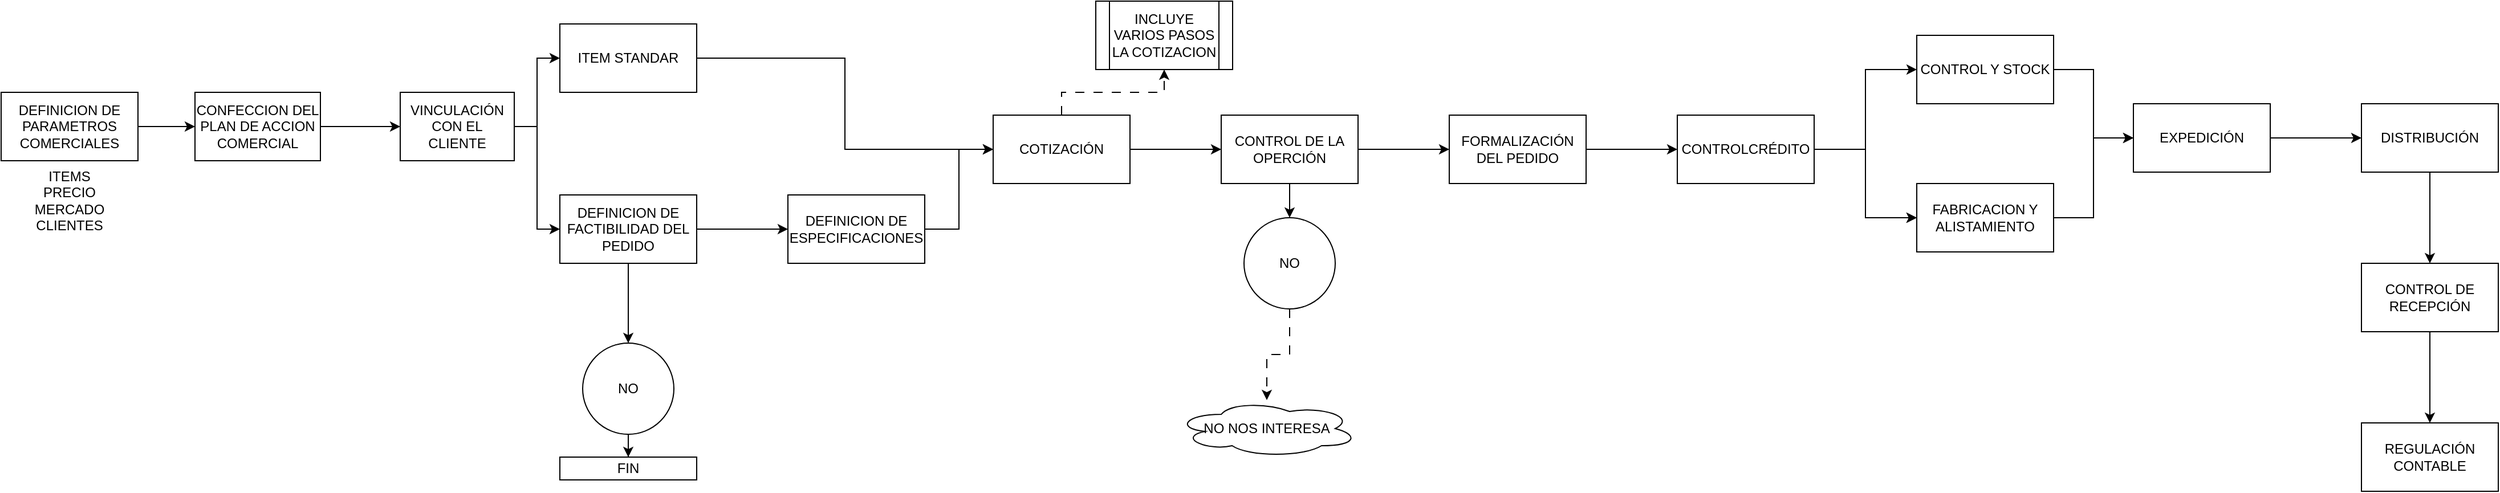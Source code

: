<mxfile version="21.1.8" type="github">
  <diagram name="Página-1" id="Z4SN-9jv6tj0XWmsbIvP">
    <mxGraphModel dx="3445" dy="3519" grid="1" gridSize="10" guides="1" tooltips="1" connect="1" arrows="1" fold="1" page="1" pageScale="1" pageWidth="827" pageHeight="1169" math="0" shadow="0">
      <root>
        <mxCell id="0" />
        <mxCell id="1" parent="0" />
        <mxCell id="u_miC-mIRF3jSmFnrt1c-4" style="edgeStyle=orthogonalEdgeStyle;rounded=0;orthogonalLoop=1;jettySize=auto;html=1;exitX=1;exitY=0.5;exitDx=0;exitDy=0;" edge="1" parent="1" source="u_miC-mIRF3jSmFnrt1c-1" target="u_miC-mIRF3jSmFnrt1c-3">
          <mxGeometry relative="1" as="geometry" />
        </mxCell>
        <mxCell id="u_miC-mIRF3jSmFnrt1c-1" value="DEFINICION DE PARAMETROS COMERCIALES" style="rounded=0;whiteSpace=wrap;html=1;" vertex="1" parent="1">
          <mxGeometry x="30" y="40" width="120" height="60" as="geometry" />
        </mxCell>
        <mxCell id="u_miC-mIRF3jSmFnrt1c-2" value="ITEMS&lt;br&gt;PRECIO&lt;br&gt;MERCADO&lt;br&gt;CLIENTES" style="text;html=1;strokeColor=none;fillColor=none;align=center;verticalAlign=middle;whiteSpace=wrap;rounded=0;" vertex="1" parent="1">
          <mxGeometry x="60" y="120" width="60" height="30" as="geometry" />
        </mxCell>
        <mxCell id="u_miC-mIRF3jSmFnrt1c-6" style="edgeStyle=orthogonalEdgeStyle;rounded=0;orthogonalLoop=1;jettySize=auto;html=1;exitX=1;exitY=0.5;exitDx=0;exitDy=0;entryX=0;entryY=0.5;entryDx=0;entryDy=0;" edge="1" parent="1" source="u_miC-mIRF3jSmFnrt1c-3" target="u_miC-mIRF3jSmFnrt1c-7">
          <mxGeometry relative="1" as="geometry">
            <mxPoint x="380" y="70" as="targetPoint" />
          </mxGeometry>
        </mxCell>
        <mxCell id="u_miC-mIRF3jSmFnrt1c-3" value="CONFECCION DEL PLAN DE ACCION COMERCIAL" style="rounded=0;whiteSpace=wrap;html=1;" vertex="1" parent="1">
          <mxGeometry x="200" y="40" width="110" height="60" as="geometry" />
        </mxCell>
        <mxCell id="u_miC-mIRF3jSmFnrt1c-9" style="edgeStyle=orthogonalEdgeStyle;rounded=0;orthogonalLoop=1;jettySize=auto;html=1;exitX=1;exitY=0.5;exitDx=0;exitDy=0;" edge="1" parent="1" source="u_miC-mIRF3jSmFnrt1c-7" target="u_miC-mIRF3jSmFnrt1c-8">
          <mxGeometry relative="1" as="geometry" />
        </mxCell>
        <mxCell id="u_miC-mIRF3jSmFnrt1c-11" style="edgeStyle=orthogonalEdgeStyle;rounded=0;orthogonalLoop=1;jettySize=auto;html=1;exitX=1;exitY=0.5;exitDx=0;exitDy=0;entryX=0;entryY=0.5;entryDx=0;entryDy=0;" edge="1" parent="1" source="u_miC-mIRF3jSmFnrt1c-7" target="u_miC-mIRF3jSmFnrt1c-10">
          <mxGeometry relative="1" as="geometry" />
        </mxCell>
        <mxCell id="u_miC-mIRF3jSmFnrt1c-7" value="VINCULACIÓN CON EL CLIENTE" style="rounded=0;whiteSpace=wrap;html=1;" vertex="1" parent="1">
          <mxGeometry x="380" y="40" width="100" height="60" as="geometry" />
        </mxCell>
        <mxCell id="u_miC-mIRF3jSmFnrt1c-20" style="edgeStyle=orthogonalEdgeStyle;rounded=0;orthogonalLoop=1;jettySize=auto;html=1;exitX=1;exitY=0.5;exitDx=0;exitDy=0;entryX=0;entryY=0.5;entryDx=0;entryDy=0;" edge="1" parent="1" source="u_miC-mIRF3jSmFnrt1c-8" target="u_miC-mIRF3jSmFnrt1c-18">
          <mxGeometry relative="1" as="geometry" />
        </mxCell>
        <mxCell id="u_miC-mIRF3jSmFnrt1c-8" value="ITEM STANDAR" style="rounded=0;whiteSpace=wrap;html=1;" vertex="1" parent="1">
          <mxGeometry x="520" y="-20" width="120" height="60" as="geometry" />
        </mxCell>
        <mxCell id="u_miC-mIRF3jSmFnrt1c-13" value="" style="edgeStyle=orthogonalEdgeStyle;rounded=0;orthogonalLoop=1;jettySize=auto;html=1;" edge="1" parent="1" source="u_miC-mIRF3jSmFnrt1c-10" target="u_miC-mIRF3jSmFnrt1c-12">
          <mxGeometry relative="1" as="geometry" />
        </mxCell>
        <mxCell id="u_miC-mIRF3jSmFnrt1c-15" value="" style="edgeStyle=orthogonalEdgeStyle;rounded=0;orthogonalLoop=1;jettySize=auto;html=1;" edge="1" parent="1" source="u_miC-mIRF3jSmFnrt1c-10" target="u_miC-mIRF3jSmFnrt1c-14">
          <mxGeometry relative="1" as="geometry" />
        </mxCell>
        <mxCell id="u_miC-mIRF3jSmFnrt1c-10" value="DEFINICION DE FACTIBILIDAD DEL PEDIDO" style="rounded=0;whiteSpace=wrap;html=1;" vertex="1" parent="1">
          <mxGeometry x="520" y="130" width="120" height="60" as="geometry" />
        </mxCell>
        <mxCell id="u_miC-mIRF3jSmFnrt1c-19" value="" style="edgeStyle=orthogonalEdgeStyle;rounded=0;orthogonalLoop=1;jettySize=auto;html=1;" edge="1" parent="1" source="u_miC-mIRF3jSmFnrt1c-12" target="u_miC-mIRF3jSmFnrt1c-18">
          <mxGeometry relative="1" as="geometry">
            <Array as="points">
              <mxPoint x="870" y="160" />
              <mxPoint x="870" y="90" />
            </Array>
          </mxGeometry>
        </mxCell>
        <mxCell id="u_miC-mIRF3jSmFnrt1c-12" value="DEFINICION DE ESPECIFICACIONES" style="whiteSpace=wrap;html=1;rounded=0;" vertex="1" parent="1">
          <mxGeometry x="720" y="130" width="120" height="60" as="geometry" />
        </mxCell>
        <mxCell id="u_miC-mIRF3jSmFnrt1c-17" value="" style="edgeStyle=orthogonalEdgeStyle;rounded=0;orthogonalLoop=1;jettySize=auto;html=1;" edge="1" parent="1" source="u_miC-mIRF3jSmFnrt1c-14" target="u_miC-mIRF3jSmFnrt1c-16">
          <mxGeometry relative="1" as="geometry" />
        </mxCell>
        <mxCell id="u_miC-mIRF3jSmFnrt1c-14" value="NO" style="ellipse;whiteSpace=wrap;html=1;rounded=0;" vertex="1" parent="1">
          <mxGeometry x="540" y="260" width="80" height="80" as="geometry" />
        </mxCell>
        <mxCell id="u_miC-mIRF3jSmFnrt1c-16" value="FIN" style="rounded=0;whiteSpace=wrap;html=1;" vertex="1" parent="1">
          <mxGeometry x="520" y="360" width="120" height="20" as="geometry" />
        </mxCell>
        <mxCell id="u_miC-mIRF3jSmFnrt1c-22" value="" style="edgeStyle=orthogonalEdgeStyle;rounded=0;orthogonalLoop=1;jettySize=auto;html=1;" edge="1" parent="1" source="u_miC-mIRF3jSmFnrt1c-18" target="u_miC-mIRF3jSmFnrt1c-21">
          <mxGeometry relative="1" as="geometry" />
        </mxCell>
        <mxCell id="u_miC-mIRF3jSmFnrt1c-31" value="" style="edgeStyle=orthogonalEdgeStyle;rounded=0;orthogonalLoop=1;jettySize=auto;html=1;dashed=1;dashPattern=8 8;" edge="1" parent="1" source="u_miC-mIRF3jSmFnrt1c-18" target="u_miC-mIRF3jSmFnrt1c-30">
          <mxGeometry relative="1" as="geometry" />
        </mxCell>
        <mxCell id="u_miC-mIRF3jSmFnrt1c-18" value="COTIZACIÓN" style="whiteSpace=wrap;html=1;rounded=0;" vertex="1" parent="1">
          <mxGeometry x="900" y="60" width="120" height="60" as="geometry" />
        </mxCell>
        <mxCell id="u_miC-mIRF3jSmFnrt1c-24" value="" style="edgeStyle=orthogonalEdgeStyle;rounded=0;orthogonalLoop=1;jettySize=auto;html=1;" edge="1" parent="1" source="u_miC-mIRF3jSmFnrt1c-21" target="u_miC-mIRF3jSmFnrt1c-23">
          <mxGeometry relative="1" as="geometry" />
        </mxCell>
        <mxCell id="u_miC-mIRF3jSmFnrt1c-29" value="" style="edgeStyle=orthogonalEdgeStyle;rounded=0;orthogonalLoop=1;jettySize=auto;html=1;" edge="1" parent="1" source="u_miC-mIRF3jSmFnrt1c-21" target="u_miC-mIRF3jSmFnrt1c-28">
          <mxGeometry relative="1" as="geometry" />
        </mxCell>
        <mxCell id="u_miC-mIRF3jSmFnrt1c-21" value="CONTROL DE LA OPERCIÓN" style="whiteSpace=wrap;html=1;rounded=0;" vertex="1" parent="1">
          <mxGeometry x="1100" y="60" width="120" height="60" as="geometry" />
        </mxCell>
        <mxCell id="u_miC-mIRF3jSmFnrt1c-26" value="" style="edgeStyle=orthogonalEdgeStyle;rounded=0;orthogonalLoop=1;jettySize=auto;html=1;dashed=1;dashPattern=8 8;" edge="1" parent="1" source="u_miC-mIRF3jSmFnrt1c-23" target="u_miC-mIRF3jSmFnrt1c-25">
          <mxGeometry relative="1" as="geometry" />
        </mxCell>
        <mxCell id="u_miC-mIRF3jSmFnrt1c-23" value="NO" style="ellipse;whiteSpace=wrap;html=1;rounded=0;" vertex="1" parent="1">
          <mxGeometry x="1120" y="150" width="80" height="80" as="geometry" />
        </mxCell>
        <mxCell id="u_miC-mIRF3jSmFnrt1c-25" value="NO NOS INTERESA" style="ellipse;shape=cloud;whiteSpace=wrap;html=1;rounded=0;" vertex="1" parent="1">
          <mxGeometry x="1060" y="310" width="160" height="50" as="geometry" />
        </mxCell>
        <mxCell id="u_miC-mIRF3jSmFnrt1c-34" value="" style="edgeStyle=orthogonalEdgeStyle;rounded=0;orthogonalLoop=1;jettySize=auto;html=1;" edge="1" parent="1" source="u_miC-mIRF3jSmFnrt1c-28" target="u_miC-mIRF3jSmFnrt1c-33">
          <mxGeometry relative="1" as="geometry" />
        </mxCell>
        <mxCell id="u_miC-mIRF3jSmFnrt1c-28" value="FORMALIZACIÓN DEL PEDIDO" style="whiteSpace=wrap;html=1;rounded=0;" vertex="1" parent="1">
          <mxGeometry x="1300" y="60" width="120" height="60" as="geometry" />
        </mxCell>
        <mxCell id="u_miC-mIRF3jSmFnrt1c-30" value="INCLUYE VARIOS PASOS LA COTIZACION" style="shape=process;whiteSpace=wrap;html=1;backgroundOutline=1;rounded=0;" vertex="1" parent="1">
          <mxGeometry x="990" y="-40" width="120" height="60" as="geometry" />
        </mxCell>
        <mxCell id="u_miC-mIRF3jSmFnrt1c-36" value="" style="edgeStyle=orthogonalEdgeStyle;rounded=0;orthogonalLoop=1;jettySize=auto;html=1;" edge="1" parent="1" source="u_miC-mIRF3jSmFnrt1c-33" target="u_miC-mIRF3jSmFnrt1c-35">
          <mxGeometry relative="1" as="geometry" />
        </mxCell>
        <mxCell id="u_miC-mIRF3jSmFnrt1c-37" value="" style="edgeStyle=orthogonalEdgeStyle;rounded=0;orthogonalLoop=1;jettySize=auto;html=1;" edge="1" parent="1" source="u_miC-mIRF3jSmFnrt1c-33" target="u_miC-mIRF3jSmFnrt1c-35">
          <mxGeometry relative="1" as="geometry" />
        </mxCell>
        <mxCell id="u_miC-mIRF3jSmFnrt1c-39" style="edgeStyle=orthogonalEdgeStyle;rounded=0;orthogonalLoop=1;jettySize=auto;html=1;exitX=1;exitY=0.5;exitDx=0;exitDy=0;entryX=0;entryY=0.5;entryDx=0;entryDy=0;" edge="1" parent="1" source="u_miC-mIRF3jSmFnrt1c-33" target="u_miC-mIRF3jSmFnrt1c-38">
          <mxGeometry relative="1" as="geometry" />
        </mxCell>
        <mxCell id="u_miC-mIRF3jSmFnrt1c-33" value="CONTROLCRÉDITO" style="whiteSpace=wrap;html=1;rounded=0;" vertex="1" parent="1">
          <mxGeometry x="1500" y="60" width="120" height="60" as="geometry" />
        </mxCell>
        <mxCell id="u_miC-mIRF3jSmFnrt1c-42" style="edgeStyle=orthogonalEdgeStyle;rounded=0;orthogonalLoop=1;jettySize=auto;html=1;exitX=1;exitY=0.5;exitDx=0;exitDy=0;entryX=0;entryY=0.5;entryDx=0;entryDy=0;" edge="1" parent="1" source="u_miC-mIRF3jSmFnrt1c-35" target="u_miC-mIRF3jSmFnrt1c-40">
          <mxGeometry relative="1" as="geometry" />
        </mxCell>
        <mxCell id="u_miC-mIRF3jSmFnrt1c-35" value="FABRICACION Y ALISTAMIENTO" style="whiteSpace=wrap;html=1;rounded=0;" vertex="1" parent="1">
          <mxGeometry x="1710" y="120" width="120" height="60" as="geometry" />
        </mxCell>
        <mxCell id="u_miC-mIRF3jSmFnrt1c-41" value="" style="edgeStyle=orthogonalEdgeStyle;rounded=0;orthogonalLoop=1;jettySize=auto;html=1;" edge="1" parent="1" source="u_miC-mIRF3jSmFnrt1c-38" target="u_miC-mIRF3jSmFnrt1c-40">
          <mxGeometry relative="1" as="geometry" />
        </mxCell>
        <mxCell id="u_miC-mIRF3jSmFnrt1c-38" value="CONTROL Y STOCK" style="whiteSpace=wrap;html=1;rounded=0;" vertex="1" parent="1">
          <mxGeometry x="1710" y="-10" width="120" height="60" as="geometry" />
        </mxCell>
        <mxCell id="u_miC-mIRF3jSmFnrt1c-44" value="" style="edgeStyle=orthogonalEdgeStyle;rounded=0;orthogonalLoop=1;jettySize=auto;html=1;" edge="1" parent="1" source="u_miC-mIRF3jSmFnrt1c-40" target="u_miC-mIRF3jSmFnrt1c-43">
          <mxGeometry relative="1" as="geometry" />
        </mxCell>
        <mxCell id="u_miC-mIRF3jSmFnrt1c-40" value="EXPEDICIÓN" style="whiteSpace=wrap;html=1;rounded=0;" vertex="1" parent="1">
          <mxGeometry x="1900" y="50" width="120" height="60" as="geometry" />
        </mxCell>
        <mxCell id="u_miC-mIRF3jSmFnrt1c-46" value="" style="edgeStyle=orthogonalEdgeStyle;rounded=0;orthogonalLoop=1;jettySize=auto;html=1;" edge="1" parent="1" source="u_miC-mIRF3jSmFnrt1c-43" target="u_miC-mIRF3jSmFnrt1c-45">
          <mxGeometry relative="1" as="geometry" />
        </mxCell>
        <mxCell id="u_miC-mIRF3jSmFnrt1c-43" value="DISTRIBUCIÓN" style="whiteSpace=wrap;html=1;rounded=0;" vertex="1" parent="1">
          <mxGeometry x="2100" y="50" width="120" height="60" as="geometry" />
        </mxCell>
        <mxCell id="u_miC-mIRF3jSmFnrt1c-49" value="" style="edgeStyle=orthogonalEdgeStyle;rounded=0;orthogonalLoop=1;jettySize=auto;html=1;" edge="1" parent="1" source="u_miC-mIRF3jSmFnrt1c-45" target="u_miC-mIRF3jSmFnrt1c-48">
          <mxGeometry relative="1" as="geometry" />
        </mxCell>
        <mxCell id="u_miC-mIRF3jSmFnrt1c-45" value="CONTROL DE RECEPCIÓN" style="whiteSpace=wrap;html=1;rounded=0;" vertex="1" parent="1">
          <mxGeometry x="2100" y="190" width="120" height="60" as="geometry" />
        </mxCell>
        <mxCell id="u_miC-mIRF3jSmFnrt1c-48" value="REGULACIÓN CONTABLE" style="whiteSpace=wrap;html=1;rounded=0;" vertex="1" parent="1">
          <mxGeometry x="2100" y="330" width="120" height="60" as="geometry" />
        </mxCell>
      </root>
    </mxGraphModel>
  </diagram>
</mxfile>
